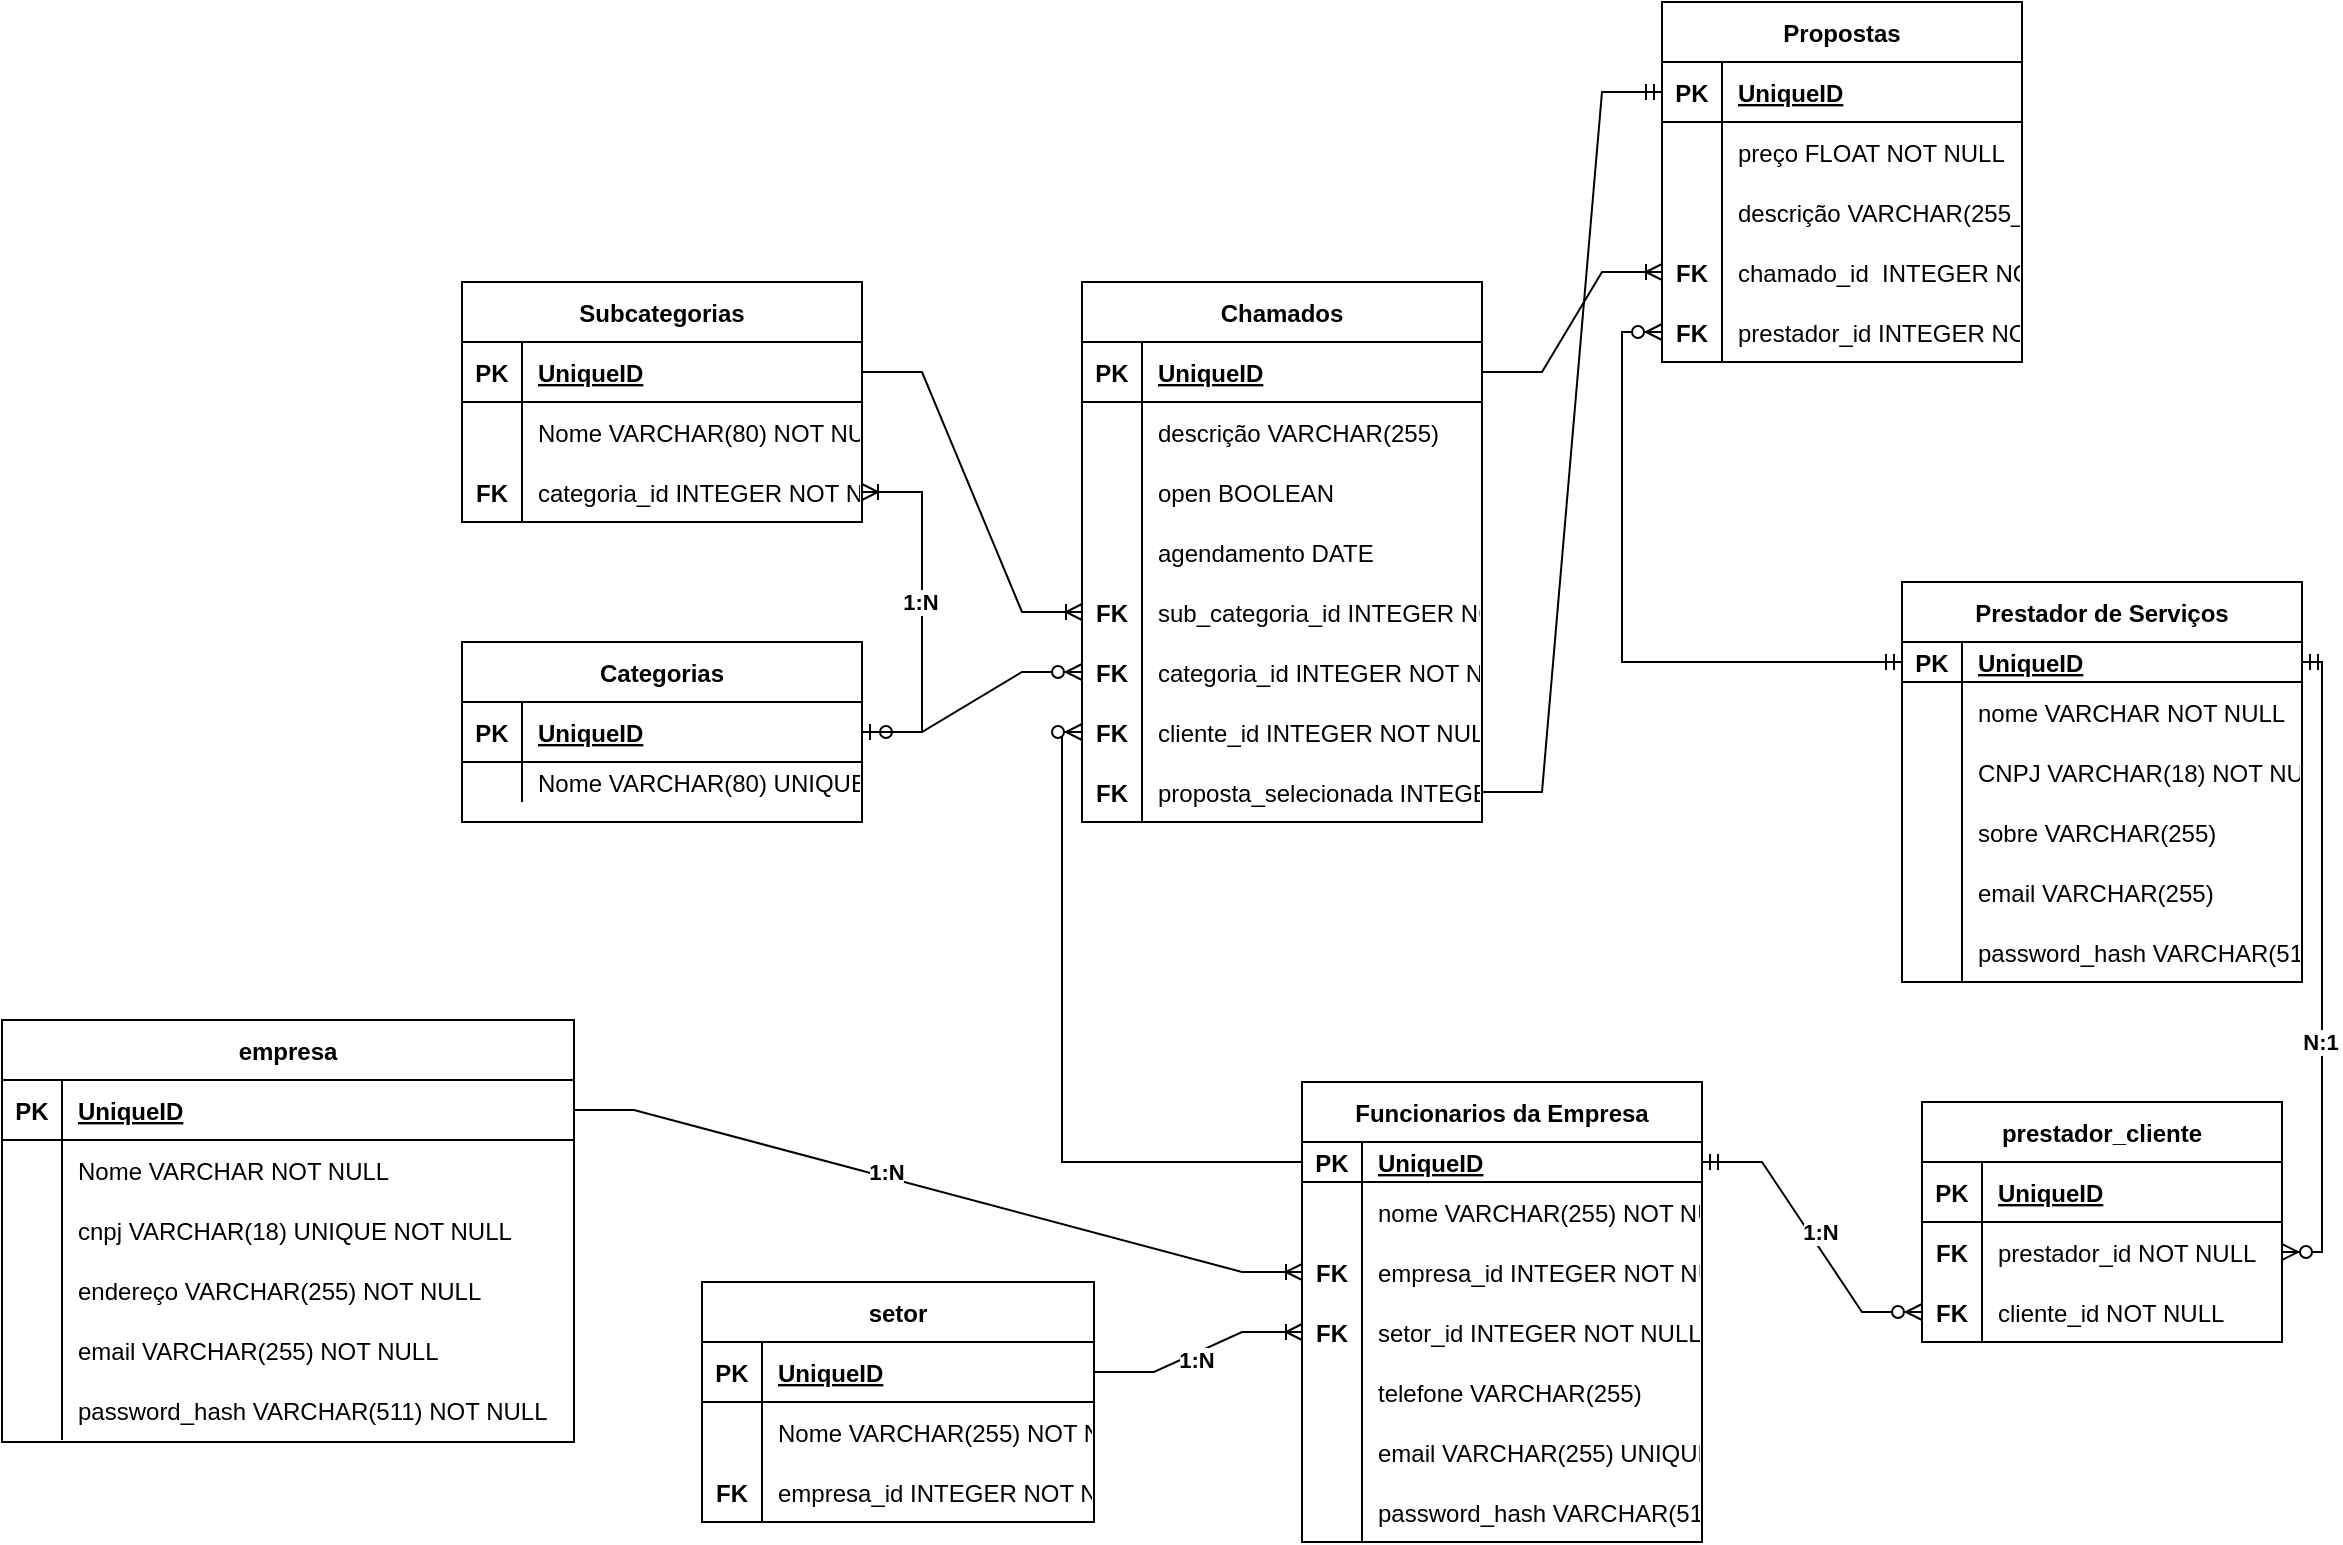 <mxfile version="16.6.5" type="github">
  <diagram id="zNsBITmMBMSeONoxPtWH" name="Page-1">
    <mxGraphModel dx="1360" dy="802" grid="1" gridSize="10" guides="1" tooltips="1" connect="1" arrows="1" fold="1" page="1" pageScale="1" pageWidth="827" pageHeight="1169" math="0" shadow="0">
      <root>
        <mxCell id="0" />
        <mxCell id="1" parent="0" />
        <mxCell id="BwiLwJTtdlaMemONyXVu-1" value="Chamados" style="shape=table;startSize=30;container=1;collapsible=1;childLayout=tableLayout;fixedRows=1;rowLines=0;fontStyle=1;align=center;resizeLast=1;" parent="1" vertex="1">
          <mxGeometry x="670" y="240" width="200" height="270" as="geometry" />
        </mxCell>
        <mxCell id="BwiLwJTtdlaMemONyXVu-2" value="" style="shape=tableRow;horizontal=0;startSize=0;swimlaneHead=0;swimlaneBody=0;fillColor=none;collapsible=0;dropTarget=0;points=[[0,0.5],[1,0.5]];portConstraint=eastwest;top=0;left=0;right=0;bottom=1;" parent="BwiLwJTtdlaMemONyXVu-1" vertex="1">
          <mxGeometry y="30" width="200" height="30" as="geometry" />
        </mxCell>
        <mxCell id="BwiLwJTtdlaMemONyXVu-3" value="PK" style="shape=partialRectangle;connectable=0;fillColor=none;top=0;left=0;bottom=0;right=0;fontStyle=1;overflow=hidden;" parent="BwiLwJTtdlaMemONyXVu-2" vertex="1">
          <mxGeometry width="30" height="30" as="geometry">
            <mxRectangle width="30" height="30" as="alternateBounds" />
          </mxGeometry>
        </mxCell>
        <mxCell id="BwiLwJTtdlaMemONyXVu-4" value="UniqueID" style="shape=partialRectangle;connectable=0;fillColor=none;top=0;left=0;bottom=0;right=0;align=left;spacingLeft=6;fontStyle=5;overflow=hidden;" parent="BwiLwJTtdlaMemONyXVu-2" vertex="1">
          <mxGeometry x="30" width="170" height="30" as="geometry">
            <mxRectangle width="170" height="30" as="alternateBounds" />
          </mxGeometry>
        </mxCell>
        <mxCell id="BwiLwJTtdlaMemONyXVu-5" value="" style="shape=tableRow;horizontal=0;startSize=0;swimlaneHead=0;swimlaneBody=0;fillColor=none;collapsible=0;dropTarget=0;points=[[0,0.5],[1,0.5]];portConstraint=eastwest;top=0;left=0;right=0;bottom=0;" parent="BwiLwJTtdlaMemONyXVu-1" vertex="1">
          <mxGeometry y="60" width="200" height="30" as="geometry" />
        </mxCell>
        <mxCell id="BwiLwJTtdlaMemONyXVu-6" value="" style="shape=partialRectangle;connectable=0;fillColor=none;top=0;left=0;bottom=0;right=0;editable=1;overflow=hidden;" parent="BwiLwJTtdlaMemONyXVu-5" vertex="1">
          <mxGeometry width="30" height="30" as="geometry">
            <mxRectangle width="30" height="30" as="alternateBounds" />
          </mxGeometry>
        </mxCell>
        <mxCell id="BwiLwJTtdlaMemONyXVu-7" value="descrição VARCHAR(255)" style="shape=partialRectangle;connectable=0;fillColor=none;top=0;left=0;bottom=0;right=0;align=left;spacingLeft=6;overflow=hidden;" parent="BwiLwJTtdlaMemONyXVu-5" vertex="1">
          <mxGeometry x="30" width="170" height="30" as="geometry">
            <mxRectangle width="170" height="30" as="alternateBounds" />
          </mxGeometry>
        </mxCell>
        <mxCell id="BwiLwJTtdlaMemONyXVu-8" value="" style="shape=tableRow;horizontal=0;startSize=0;swimlaneHead=0;swimlaneBody=0;fillColor=none;collapsible=0;dropTarget=0;points=[[0,0.5],[1,0.5]];portConstraint=eastwest;top=0;left=0;right=0;bottom=0;" parent="BwiLwJTtdlaMemONyXVu-1" vertex="1">
          <mxGeometry y="90" width="200" height="30" as="geometry" />
        </mxCell>
        <mxCell id="BwiLwJTtdlaMemONyXVu-9" value="" style="shape=partialRectangle;connectable=0;fillColor=none;top=0;left=0;bottom=0;right=0;editable=1;overflow=hidden;" parent="BwiLwJTtdlaMemONyXVu-8" vertex="1">
          <mxGeometry width="30" height="30" as="geometry">
            <mxRectangle width="30" height="30" as="alternateBounds" />
          </mxGeometry>
        </mxCell>
        <mxCell id="BwiLwJTtdlaMemONyXVu-10" value="open BOOLEAN" style="shape=partialRectangle;connectable=0;fillColor=none;top=0;left=0;bottom=0;right=0;align=left;spacingLeft=6;overflow=hidden;" parent="BwiLwJTtdlaMemONyXVu-8" vertex="1">
          <mxGeometry x="30" width="170" height="30" as="geometry">
            <mxRectangle width="170" height="30" as="alternateBounds" />
          </mxGeometry>
        </mxCell>
        <mxCell id="19YWfqXzNZrkdfN5Nm6b-57" value="" style="shape=tableRow;horizontal=0;startSize=0;swimlaneHead=0;swimlaneBody=0;fillColor=none;collapsible=0;dropTarget=0;points=[[0,0.5],[1,0.5]];portConstraint=eastwest;top=0;left=0;right=0;bottom=0;" parent="BwiLwJTtdlaMemONyXVu-1" vertex="1">
          <mxGeometry y="120" width="200" height="30" as="geometry" />
        </mxCell>
        <mxCell id="19YWfqXzNZrkdfN5Nm6b-58" value="" style="shape=partialRectangle;connectable=0;fillColor=none;top=0;left=0;bottom=0;right=0;editable=1;overflow=hidden;" parent="19YWfqXzNZrkdfN5Nm6b-57" vertex="1">
          <mxGeometry width="30" height="30" as="geometry">
            <mxRectangle width="30" height="30" as="alternateBounds" />
          </mxGeometry>
        </mxCell>
        <mxCell id="19YWfqXzNZrkdfN5Nm6b-59" value="agendamento DATE" style="shape=partialRectangle;connectable=0;fillColor=none;top=0;left=0;bottom=0;right=0;align=left;spacingLeft=6;overflow=hidden;" parent="19YWfqXzNZrkdfN5Nm6b-57" vertex="1">
          <mxGeometry x="30" width="170" height="30" as="geometry">
            <mxRectangle width="170" height="30" as="alternateBounds" />
          </mxGeometry>
        </mxCell>
        <mxCell id="19YWfqXzNZrkdfN5Nm6b-5" value="" style="shape=tableRow;horizontal=0;startSize=0;swimlaneHead=0;swimlaneBody=0;fillColor=none;collapsible=0;dropTarget=0;points=[[0,0.5],[1,0.5]];portConstraint=eastwest;top=0;left=0;right=0;bottom=0;" parent="BwiLwJTtdlaMemONyXVu-1" vertex="1">
          <mxGeometry y="150" width="200" height="30" as="geometry" />
        </mxCell>
        <mxCell id="19YWfqXzNZrkdfN5Nm6b-6" value="FK" style="shape=partialRectangle;connectable=0;fillColor=none;top=0;left=0;bottom=0;right=0;editable=1;overflow=hidden;fontStyle=1" parent="19YWfqXzNZrkdfN5Nm6b-5" vertex="1">
          <mxGeometry width="30" height="30" as="geometry">
            <mxRectangle width="30" height="30" as="alternateBounds" />
          </mxGeometry>
        </mxCell>
        <mxCell id="19YWfqXzNZrkdfN5Nm6b-7" value="sub_categoria_id INTEGER NOT NULL" style="shape=partialRectangle;connectable=0;fillColor=none;top=0;left=0;bottom=0;right=0;align=left;spacingLeft=6;overflow=hidden;" parent="19YWfqXzNZrkdfN5Nm6b-5" vertex="1">
          <mxGeometry x="30" width="170" height="30" as="geometry">
            <mxRectangle width="170" height="30" as="alternateBounds" />
          </mxGeometry>
        </mxCell>
        <mxCell id="6PibULIUZILR9eJhh2p1-62" value="" style="shape=tableRow;horizontal=0;startSize=0;swimlaneHead=0;swimlaneBody=0;fillColor=none;collapsible=0;dropTarget=0;points=[[0,0.5],[1,0.5]];portConstraint=eastwest;top=0;left=0;right=0;bottom=0;" parent="BwiLwJTtdlaMemONyXVu-1" vertex="1">
          <mxGeometry y="180" width="200" height="30" as="geometry" />
        </mxCell>
        <mxCell id="6PibULIUZILR9eJhh2p1-63" value="FK" style="shape=partialRectangle;connectable=0;fillColor=none;top=0;left=0;bottom=0;right=0;editable=1;overflow=hidden;fontStyle=1" parent="6PibULIUZILR9eJhh2p1-62" vertex="1">
          <mxGeometry width="30" height="30" as="geometry">
            <mxRectangle width="30" height="30" as="alternateBounds" />
          </mxGeometry>
        </mxCell>
        <mxCell id="6PibULIUZILR9eJhh2p1-64" value="categoria_id INTEGER NOT NULL" style="shape=partialRectangle;connectable=0;fillColor=none;top=0;left=0;bottom=0;right=0;align=left;spacingLeft=6;overflow=hidden;" parent="6PibULIUZILR9eJhh2p1-62" vertex="1">
          <mxGeometry x="30" width="170" height="30" as="geometry">
            <mxRectangle width="170" height="30" as="alternateBounds" />
          </mxGeometry>
        </mxCell>
        <mxCell id="BwiLwJTtdlaMemONyXVu-11" value="" style="shape=tableRow;horizontal=0;startSize=0;swimlaneHead=0;swimlaneBody=0;fillColor=none;collapsible=0;dropTarget=0;points=[[0,0.5],[1,0.5]];portConstraint=eastwest;top=0;left=0;right=0;bottom=0;" parent="BwiLwJTtdlaMemONyXVu-1" vertex="1">
          <mxGeometry y="210" width="200" height="30" as="geometry" />
        </mxCell>
        <mxCell id="BwiLwJTtdlaMemONyXVu-12" value="FK" style="shape=partialRectangle;connectable=0;fillColor=none;top=0;left=0;bottom=0;right=0;editable=1;overflow=hidden;fontStyle=1" parent="BwiLwJTtdlaMemONyXVu-11" vertex="1">
          <mxGeometry width="30" height="30" as="geometry">
            <mxRectangle width="30" height="30" as="alternateBounds" />
          </mxGeometry>
        </mxCell>
        <mxCell id="BwiLwJTtdlaMemONyXVu-13" value="cliente_id INTEGER NOT NULL" style="shape=partialRectangle;connectable=0;fillColor=none;top=0;left=0;bottom=0;right=0;align=left;spacingLeft=6;overflow=hidden;" parent="BwiLwJTtdlaMemONyXVu-11" vertex="1">
          <mxGeometry x="30" width="170" height="30" as="geometry">
            <mxRectangle width="170" height="30" as="alternateBounds" />
          </mxGeometry>
        </mxCell>
        <mxCell id="6PibULIUZILR9eJhh2p1-90" value="" style="shape=tableRow;horizontal=0;startSize=0;swimlaneHead=0;swimlaneBody=0;fillColor=none;collapsible=0;dropTarget=0;points=[[0,0.5],[1,0.5]];portConstraint=eastwest;top=0;left=0;right=0;bottom=0;" parent="BwiLwJTtdlaMemONyXVu-1" vertex="1">
          <mxGeometry y="240" width="200" height="30" as="geometry" />
        </mxCell>
        <mxCell id="6PibULIUZILR9eJhh2p1-91" value="FK" style="shape=partialRectangle;connectable=0;fillColor=none;top=0;left=0;bottom=0;right=0;editable=1;overflow=hidden;fontStyle=1" parent="6PibULIUZILR9eJhh2p1-90" vertex="1">
          <mxGeometry width="30" height="30" as="geometry">
            <mxRectangle width="30" height="30" as="alternateBounds" />
          </mxGeometry>
        </mxCell>
        <mxCell id="6PibULIUZILR9eJhh2p1-92" value="proposta_selecionada INTEGER" style="shape=partialRectangle;connectable=0;fillColor=none;top=0;left=0;bottom=0;right=0;align=left;spacingLeft=6;overflow=hidden;" parent="6PibULIUZILR9eJhh2p1-90" vertex="1">
          <mxGeometry x="30" width="170" height="30" as="geometry">
            <mxRectangle width="170" height="30" as="alternateBounds" />
          </mxGeometry>
        </mxCell>
        <mxCell id="BwiLwJTtdlaMemONyXVu-14" value="Funcionarios da Empresa" style="shape=table;startSize=30;container=1;collapsible=1;childLayout=tableLayout;fixedRows=1;rowLines=0;fontStyle=1;align=center;resizeLast=1;" parent="1" vertex="1">
          <mxGeometry x="780" y="640" width="200" height="230" as="geometry" />
        </mxCell>
        <mxCell id="BwiLwJTtdlaMemONyXVu-15" value="" style="shape=tableRow;horizontal=0;startSize=0;swimlaneHead=0;swimlaneBody=0;fillColor=none;collapsible=0;dropTarget=0;points=[[0,0.5],[1,0.5]];portConstraint=eastwest;top=0;left=0;right=0;bottom=1;" parent="BwiLwJTtdlaMemONyXVu-14" vertex="1">
          <mxGeometry y="30" width="200" height="20" as="geometry" />
        </mxCell>
        <mxCell id="BwiLwJTtdlaMemONyXVu-16" value="PK" style="shape=partialRectangle;connectable=0;fillColor=none;top=0;left=0;bottom=0;right=0;fontStyle=1;overflow=hidden;" parent="BwiLwJTtdlaMemONyXVu-15" vertex="1">
          <mxGeometry width="30" height="20" as="geometry">
            <mxRectangle width="30" height="20" as="alternateBounds" />
          </mxGeometry>
        </mxCell>
        <mxCell id="BwiLwJTtdlaMemONyXVu-17" value="UniqueID" style="shape=partialRectangle;connectable=0;fillColor=none;top=0;left=0;bottom=0;right=0;align=left;spacingLeft=6;fontStyle=5;overflow=hidden;" parent="BwiLwJTtdlaMemONyXVu-15" vertex="1">
          <mxGeometry x="30" width="170" height="20" as="geometry">
            <mxRectangle width="170" height="20" as="alternateBounds" />
          </mxGeometry>
        </mxCell>
        <mxCell id="BwiLwJTtdlaMemONyXVu-18" value="" style="shape=tableRow;horizontal=0;startSize=0;swimlaneHead=0;swimlaneBody=0;fillColor=none;collapsible=0;dropTarget=0;points=[[0,0.5],[1,0.5]];portConstraint=eastwest;top=0;left=0;right=0;bottom=0;" parent="BwiLwJTtdlaMemONyXVu-14" vertex="1">
          <mxGeometry y="50" width="200" height="30" as="geometry" />
        </mxCell>
        <mxCell id="BwiLwJTtdlaMemONyXVu-19" value="" style="shape=partialRectangle;connectable=0;fillColor=none;top=0;left=0;bottom=0;right=0;editable=1;overflow=hidden;" parent="BwiLwJTtdlaMemONyXVu-18" vertex="1">
          <mxGeometry width="30" height="30" as="geometry">
            <mxRectangle width="30" height="30" as="alternateBounds" />
          </mxGeometry>
        </mxCell>
        <mxCell id="BwiLwJTtdlaMemONyXVu-20" value="nome VARCHAR(255) NOT NULL" style="shape=partialRectangle;connectable=0;fillColor=none;top=0;left=0;bottom=0;right=0;align=left;spacingLeft=6;overflow=hidden;" parent="BwiLwJTtdlaMemONyXVu-18" vertex="1">
          <mxGeometry x="30" width="170" height="30" as="geometry">
            <mxRectangle width="170" height="30" as="alternateBounds" />
          </mxGeometry>
        </mxCell>
        <mxCell id="BwiLwJTtdlaMemONyXVu-24" value="" style="shape=tableRow;horizontal=0;startSize=0;swimlaneHead=0;swimlaneBody=0;fillColor=none;collapsible=0;dropTarget=0;points=[[0,0.5],[1,0.5]];portConstraint=eastwest;top=0;left=0;right=0;bottom=0;" parent="BwiLwJTtdlaMemONyXVu-14" vertex="1">
          <mxGeometry y="80" width="200" height="30" as="geometry" />
        </mxCell>
        <mxCell id="BwiLwJTtdlaMemONyXVu-25" value="FK" style="shape=partialRectangle;connectable=0;fillColor=none;top=0;left=0;bottom=0;right=0;editable=1;overflow=hidden;fontStyle=1" parent="BwiLwJTtdlaMemONyXVu-24" vertex="1">
          <mxGeometry width="30" height="30" as="geometry">
            <mxRectangle width="30" height="30" as="alternateBounds" />
          </mxGeometry>
        </mxCell>
        <mxCell id="BwiLwJTtdlaMemONyXVu-26" value="empresa_id INTEGER NOT NULL" style="shape=partialRectangle;connectable=0;fillColor=none;top=0;left=0;bottom=0;right=0;align=left;spacingLeft=6;overflow=hidden;" parent="BwiLwJTtdlaMemONyXVu-24" vertex="1">
          <mxGeometry x="30" width="170" height="30" as="geometry">
            <mxRectangle width="170" height="30" as="alternateBounds" />
          </mxGeometry>
        </mxCell>
        <mxCell id="19YWfqXzNZrkdfN5Nm6b-63" value="" style="shape=tableRow;horizontal=0;startSize=0;swimlaneHead=0;swimlaneBody=0;fillColor=none;collapsible=0;dropTarget=0;points=[[0,0.5],[1,0.5]];portConstraint=eastwest;top=0;left=0;right=0;bottom=0;" parent="BwiLwJTtdlaMemONyXVu-14" vertex="1">
          <mxGeometry y="110" width="200" height="30" as="geometry" />
        </mxCell>
        <mxCell id="19YWfqXzNZrkdfN5Nm6b-64" value="FK" style="shape=partialRectangle;connectable=0;fillColor=none;top=0;left=0;bottom=0;right=0;editable=1;overflow=hidden;fontStyle=1" parent="19YWfqXzNZrkdfN5Nm6b-63" vertex="1">
          <mxGeometry width="30" height="30" as="geometry">
            <mxRectangle width="30" height="30" as="alternateBounds" />
          </mxGeometry>
        </mxCell>
        <mxCell id="19YWfqXzNZrkdfN5Nm6b-65" value="setor_id INTEGER NOT NULL" style="shape=partialRectangle;connectable=0;fillColor=none;top=0;left=0;bottom=0;right=0;align=left;spacingLeft=6;overflow=hidden;" parent="19YWfqXzNZrkdfN5Nm6b-63" vertex="1">
          <mxGeometry x="30" width="170" height="30" as="geometry">
            <mxRectangle width="170" height="30" as="alternateBounds" />
          </mxGeometry>
        </mxCell>
        <mxCell id="19YWfqXzNZrkdfN5Nm6b-66" value="" style="shape=tableRow;horizontal=0;startSize=0;swimlaneHead=0;swimlaneBody=0;fillColor=none;collapsible=0;dropTarget=0;points=[[0,0.5],[1,0.5]];portConstraint=eastwest;top=0;left=0;right=0;bottom=0;" parent="BwiLwJTtdlaMemONyXVu-14" vertex="1">
          <mxGeometry y="140" width="200" height="30" as="geometry" />
        </mxCell>
        <mxCell id="19YWfqXzNZrkdfN5Nm6b-67" value="" style="shape=partialRectangle;connectable=0;fillColor=none;top=0;left=0;bottom=0;right=0;editable=1;overflow=hidden;" parent="19YWfqXzNZrkdfN5Nm6b-66" vertex="1">
          <mxGeometry width="30" height="30" as="geometry">
            <mxRectangle width="30" height="30" as="alternateBounds" />
          </mxGeometry>
        </mxCell>
        <mxCell id="19YWfqXzNZrkdfN5Nm6b-68" value="telefone VARCHAR(255)" style="shape=partialRectangle;connectable=0;fillColor=none;top=0;left=0;bottom=0;right=0;align=left;spacingLeft=6;overflow=hidden;" parent="19YWfqXzNZrkdfN5Nm6b-66" vertex="1">
          <mxGeometry x="30" width="170" height="30" as="geometry">
            <mxRectangle width="170" height="30" as="alternateBounds" />
          </mxGeometry>
        </mxCell>
        <mxCell id="6PibULIUZILR9eJhh2p1-142" value="" style="shape=tableRow;horizontal=0;startSize=0;swimlaneHead=0;swimlaneBody=0;fillColor=none;collapsible=0;dropTarget=0;points=[[0,0.5],[1,0.5]];portConstraint=eastwest;top=0;left=0;right=0;bottom=0;" parent="BwiLwJTtdlaMemONyXVu-14" vertex="1">
          <mxGeometry y="170" width="200" height="30" as="geometry" />
        </mxCell>
        <mxCell id="6PibULIUZILR9eJhh2p1-143" value="" style="shape=partialRectangle;connectable=0;fillColor=none;top=0;left=0;bottom=0;right=0;editable=1;overflow=hidden;" parent="6PibULIUZILR9eJhh2p1-142" vertex="1">
          <mxGeometry width="30" height="30" as="geometry">
            <mxRectangle width="30" height="30" as="alternateBounds" />
          </mxGeometry>
        </mxCell>
        <mxCell id="6PibULIUZILR9eJhh2p1-144" value="email VARCHAR(255) UNIQUE NOT NULL" style="shape=partialRectangle;connectable=0;fillColor=none;top=0;left=0;bottom=0;right=0;align=left;spacingLeft=6;overflow=hidden;" parent="6PibULIUZILR9eJhh2p1-142" vertex="1">
          <mxGeometry x="30" width="170" height="30" as="geometry">
            <mxRectangle width="170" height="30" as="alternateBounds" />
          </mxGeometry>
        </mxCell>
        <mxCell id="6PibULIUZILR9eJhh2p1-166" value="" style="shape=tableRow;horizontal=0;startSize=0;swimlaneHead=0;swimlaneBody=0;fillColor=none;collapsible=0;dropTarget=0;points=[[0,0.5],[1,0.5]];portConstraint=eastwest;top=0;left=0;right=0;bottom=0;" parent="BwiLwJTtdlaMemONyXVu-14" vertex="1">
          <mxGeometry y="200" width="200" height="30" as="geometry" />
        </mxCell>
        <mxCell id="6PibULIUZILR9eJhh2p1-167" value="" style="shape=partialRectangle;connectable=0;fillColor=none;top=0;left=0;bottom=0;right=0;editable=1;overflow=hidden;" parent="6PibULIUZILR9eJhh2p1-166" vertex="1">
          <mxGeometry width="30" height="30" as="geometry">
            <mxRectangle width="30" height="30" as="alternateBounds" />
          </mxGeometry>
        </mxCell>
        <mxCell id="6PibULIUZILR9eJhh2p1-168" value="password_hash VARCHAR(511) NOT NULL" style="shape=partialRectangle;connectable=0;fillColor=none;top=0;left=0;bottom=0;right=0;align=left;spacingLeft=6;overflow=hidden;" parent="6PibULIUZILR9eJhh2p1-166" vertex="1">
          <mxGeometry x="30" width="170" height="30" as="geometry">
            <mxRectangle width="170" height="30" as="alternateBounds" />
          </mxGeometry>
        </mxCell>
        <mxCell id="BwiLwJTtdlaMemONyXVu-54" value="Categorias" style="shape=table;startSize=30;container=1;collapsible=1;childLayout=tableLayout;fixedRows=1;rowLines=0;fontStyle=1;align=center;resizeLast=1;" parent="1" vertex="1">
          <mxGeometry x="360" y="420" width="200" height="90" as="geometry" />
        </mxCell>
        <mxCell id="BwiLwJTtdlaMemONyXVu-55" value="" style="shape=tableRow;horizontal=0;startSize=0;swimlaneHead=0;swimlaneBody=0;fillColor=none;collapsible=0;dropTarget=0;points=[[0,0.5],[1,0.5]];portConstraint=eastwest;top=0;left=0;right=0;bottom=1;" parent="BwiLwJTtdlaMemONyXVu-54" vertex="1">
          <mxGeometry y="30" width="200" height="30" as="geometry" />
        </mxCell>
        <mxCell id="BwiLwJTtdlaMemONyXVu-56" value="PK" style="shape=partialRectangle;connectable=0;fillColor=none;top=0;left=0;bottom=0;right=0;fontStyle=1;overflow=hidden;" parent="BwiLwJTtdlaMemONyXVu-55" vertex="1">
          <mxGeometry width="30" height="30" as="geometry">
            <mxRectangle width="30" height="30" as="alternateBounds" />
          </mxGeometry>
        </mxCell>
        <mxCell id="BwiLwJTtdlaMemONyXVu-57" value="UniqueID" style="shape=partialRectangle;connectable=0;fillColor=none;top=0;left=0;bottom=0;right=0;align=left;spacingLeft=6;fontStyle=5;overflow=hidden;" parent="BwiLwJTtdlaMemONyXVu-55" vertex="1">
          <mxGeometry x="30" width="170" height="30" as="geometry">
            <mxRectangle width="170" height="30" as="alternateBounds" />
          </mxGeometry>
        </mxCell>
        <mxCell id="BwiLwJTtdlaMemONyXVu-58" value="" style="shape=tableRow;horizontal=0;startSize=0;swimlaneHead=0;swimlaneBody=0;fillColor=none;collapsible=0;dropTarget=0;points=[[0,0.5],[1,0.5]];portConstraint=eastwest;top=0;left=0;right=0;bottom=0;" parent="BwiLwJTtdlaMemONyXVu-54" vertex="1">
          <mxGeometry y="60" width="200" height="20" as="geometry" />
        </mxCell>
        <mxCell id="BwiLwJTtdlaMemONyXVu-59" value="" style="shape=partialRectangle;connectable=0;fillColor=none;top=0;left=0;bottom=0;right=0;editable=1;overflow=hidden;" parent="BwiLwJTtdlaMemONyXVu-58" vertex="1">
          <mxGeometry width="30" height="20" as="geometry">
            <mxRectangle width="30" height="20" as="alternateBounds" />
          </mxGeometry>
        </mxCell>
        <mxCell id="BwiLwJTtdlaMemONyXVu-60" value="Nome VARCHAR(80) UNIQUE NOT NULL" style="shape=partialRectangle;connectable=0;fillColor=none;top=0;left=0;bottom=0;right=0;align=left;spacingLeft=6;overflow=hidden;" parent="BwiLwJTtdlaMemONyXVu-58" vertex="1">
          <mxGeometry x="30" width="170" height="20" as="geometry">
            <mxRectangle width="170" height="20" as="alternateBounds" />
          </mxGeometry>
        </mxCell>
        <mxCell id="BwiLwJTtdlaMemONyXVu-67" value="Prestador de Serviços" style="shape=table;startSize=30;container=1;collapsible=1;childLayout=tableLayout;fixedRows=1;rowLines=0;fontStyle=1;align=center;resizeLast=1;" parent="1" vertex="1">
          <mxGeometry x="1080" y="390" width="200" height="200" as="geometry" />
        </mxCell>
        <mxCell id="BwiLwJTtdlaMemONyXVu-68" value="" style="shape=tableRow;horizontal=0;startSize=0;swimlaneHead=0;swimlaneBody=0;fillColor=none;collapsible=0;dropTarget=0;points=[[0,0.5],[1,0.5]];portConstraint=eastwest;top=0;left=0;right=0;bottom=1;" parent="BwiLwJTtdlaMemONyXVu-67" vertex="1">
          <mxGeometry y="30" width="200" height="20" as="geometry" />
        </mxCell>
        <mxCell id="BwiLwJTtdlaMemONyXVu-69" value="PK" style="shape=partialRectangle;connectable=0;fillColor=none;top=0;left=0;bottom=0;right=0;fontStyle=1;overflow=hidden;" parent="BwiLwJTtdlaMemONyXVu-68" vertex="1">
          <mxGeometry width="30" height="20" as="geometry">
            <mxRectangle width="30" height="20" as="alternateBounds" />
          </mxGeometry>
        </mxCell>
        <mxCell id="BwiLwJTtdlaMemONyXVu-70" value="UniqueID" style="shape=partialRectangle;connectable=0;fillColor=none;top=0;left=0;bottom=0;right=0;align=left;spacingLeft=6;fontStyle=5;overflow=hidden;" parent="BwiLwJTtdlaMemONyXVu-68" vertex="1">
          <mxGeometry x="30" width="170" height="20" as="geometry">
            <mxRectangle width="170" height="20" as="alternateBounds" />
          </mxGeometry>
        </mxCell>
        <mxCell id="BwiLwJTtdlaMemONyXVu-71" value="" style="shape=tableRow;horizontal=0;startSize=0;swimlaneHead=0;swimlaneBody=0;fillColor=none;collapsible=0;dropTarget=0;points=[[0,0.5],[1,0.5]];portConstraint=eastwest;top=0;left=0;right=0;bottom=0;" parent="BwiLwJTtdlaMemONyXVu-67" vertex="1">
          <mxGeometry y="50" width="200" height="30" as="geometry" />
        </mxCell>
        <mxCell id="BwiLwJTtdlaMemONyXVu-72" value="" style="shape=partialRectangle;connectable=0;fillColor=none;top=0;left=0;bottom=0;right=0;editable=1;overflow=hidden;" parent="BwiLwJTtdlaMemONyXVu-71" vertex="1">
          <mxGeometry width="30" height="30" as="geometry">
            <mxRectangle width="30" height="30" as="alternateBounds" />
          </mxGeometry>
        </mxCell>
        <mxCell id="BwiLwJTtdlaMemONyXVu-73" value="nome VARCHAR NOT NULL" style="shape=partialRectangle;connectable=0;fillColor=none;top=0;left=0;bottom=0;right=0;align=left;spacingLeft=6;overflow=hidden;" parent="BwiLwJTtdlaMemONyXVu-71" vertex="1">
          <mxGeometry x="30" width="170" height="30" as="geometry">
            <mxRectangle width="170" height="30" as="alternateBounds" />
          </mxGeometry>
        </mxCell>
        <mxCell id="BwiLwJTtdlaMemONyXVu-74" value="" style="shape=tableRow;horizontal=0;startSize=0;swimlaneHead=0;swimlaneBody=0;fillColor=none;collapsible=0;dropTarget=0;points=[[0,0.5],[1,0.5]];portConstraint=eastwest;top=0;left=0;right=0;bottom=0;" parent="BwiLwJTtdlaMemONyXVu-67" vertex="1">
          <mxGeometry y="80" width="200" height="30" as="geometry" />
        </mxCell>
        <mxCell id="BwiLwJTtdlaMemONyXVu-75" value="" style="shape=partialRectangle;connectable=0;fillColor=none;top=0;left=0;bottom=0;right=0;editable=1;overflow=hidden;" parent="BwiLwJTtdlaMemONyXVu-74" vertex="1">
          <mxGeometry width="30" height="30" as="geometry">
            <mxRectangle width="30" height="30" as="alternateBounds" />
          </mxGeometry>
        </mxCell>
        <mxCell id="BwiLwJTtdlaMemONyXVu-76" value="CNPJ VARCHAR(18) NOT NULL UNIQUE" style="shape=partialRectangle;connectable=0;fillColor=none;top=0;left=0;bottom=0;right=0;align=left;spacingLeft=6;overflow=hidden;" parent="BwiLwJTtdlaMemONyXVu-74" vertex="1">
          <mxGeometry x="30" width="170" height="30" as="geometry">
            <mxRectangle width="170" height="30" as="alternateBounds" />
          </mxGeometry>
        </mxCell>
        <mxCell id="BwiLwJTtdlaMemONyXVu-77" value="" style="shape=tableRow;horizontal=0;startSize=0;swimlaneHead=0;swimlaneBody=0;fillColor=none;collapsible=0;dropTarget=0;points=[[0,0.5],[1,0.5]];portConstraint=eastwest;top=0;left=0;right=0;bottom=0;" parent="BwiLwJTtdlaMemONyXVu-67" vertex="1">
          <mxGeometry y="110" width="200" height="30" as="geometry" />
        </mxCell>
        <mxCell id="BwiLwJTtdlaMemONyXVu-78" value="" style="shape=partialRectangle;connectable=0;fillColor=none;top=0;left=0;bottom=0;right=0;editable=1;overflow=hidden;" parent="BwiLwJTtdlaMemONyXVu-77" vertex="1">
          <mxGeometry width="30" height="30" as="geometry">
            <mxRectangle width="30" height="30" as="alternateBounds" />
          </mxGeometry>
        </mxCell>
        <mxCell id="BwiLwJTtdlaMemONyXVu-79" value="sobre VARCHAR(255)" style="shape=partialRectangle;connectable=0;fillColor=none;top=0;left=0;bottom=0;right=0;align=left;spacingLeft=6;overflow=hidden;" parent="BwiLwJTtdlaMemONyXVu-77" vertex="1">
          <mxGeometry x="30" width="170" height="30" as="geometry">
            <mxRectangle width="170" height="30" as="alternateBounds" />
          </mxGeometry>
        </mxCell>
        <mxCell id="6PibULIUZILR9eJhh2p1-169" value="" style="shape=tableRow;horizontal=0;startSize=0;swimlaneHead=0;swimlaneBody=0;fillColor=none;collapsible=0;dropTarget=0;points=[[0,0.5],[1,0.5]];portConstraint=eastwest;top=0;left=0;right=0;bottom=0;" parent="BwiLwJTtdlaMemONyXVu-67" vertex="1">
          <mxGeometry y="140" width="200" height="30" as="geometry" />
        </mxCell>
        <mxCell id="6PibULIUZILR9eJhh2p1-170" value="" style="shape=partialRectangle;connectable=0;fillColor=none;top=0;left=0;bottom=0;right=0;editable=1;overflow=hidden;" parent="6PibULIUZILR9eJhh2p1-169" vertex="1">
          <mxGeometry width="30" height="30" as="geometry">
            <mxRectangle width="30" height="30" as="alternateBounds" />
          </mxGeometry>
        </mxCell>
        <mxCell id="6PibULIUZILR9eJhh2p1-171" value="email VARCHAR(255)" style="shape=partialRectangle;connectable=0;fillColor=none;top=0;left=0;bottom=0;right=0;align=left;spacingLeft=6;overflow=hidden;" parent="6PibULIUZILR9eJhh2p1-169" vertex="1">
          <mxGeometry x="30" width="170" height="30" as="geometry">
            <mxRectangle width="170" height="30" as="alternateBounds" />
          </mxGeometry>
        </mxCell>
        <mxCell id="6PibULIUZILR9eJhh2p1-172" value="" style="shape=tableRow;horizontal=0;startSize=0;swimlaneHead=0;swimlaneBody=0;fillColor=none;collapsible=0;dropTarget=0;points=[[0,0.5],[1,0.5]];portConstraint=eastwest;top=0;left=0;right=0;bottom=0;" parent="BwiLwJTtdlaMemONyXVu-67" vertex="1">
          <mxGeometry y="170" width="200" height="30" as="geometry" />
        </mxCell>
        <mxCell id="6PibULIUZILR9eJhh2p1-173" value="" style="shape=partialRectangle;connectable=0;fillColor=none;top=0;left=0;bottom=0;right=0;editable=1;overflow=hidden;" parent="6PibULIUZILR9eJhh2p1-172" vertex="1">
          <mxGeometry width="30" height="30" as="geometry">
            <mxRectangle width="30" height="30" as="alternateBounds" />
          </mxGeometry>
        </mxCell>
        <mxCell id="6PibULIUZILR9eJhh2p1-174" value="password_hash VARCHAR(511)" style="shape=partialRectangle;connectable=0;fillColor=none;top=0;left=0;bottom=0;right=0;align=left;spacingLeft=6;overflow=hidden;" parent="6PibULIUZILR9eJhh2p1-172" vertex="1">
          <mxGeometry x="30" width="170" height="30" as="geometry">
            <mxRectangle width="170" height="30" as="alternateBounds" />
          </mxGeometry>
        </mxCell>
        <mxCell id="BwiLwJTtdlaMemONyXVu-132" value="" style="edgeStyle=orthogonalEdgeStyle;fontSize=12;html=1;endArrow=ERzeroToMany;endFill=1;rounded=0;exitX=0;exitY=0.5;exitDx=0;exitDy=0;entryX=0;entryY=0.5;entryDx=0;entryDy=0;" parent="1" source="BwiLwJTtdlaMemONyXVu-15" target="BwiLwJTtdlaMemONyXVu-11" edge="1">
          <mxGeometry width="100" height="100" relative="1" as="geometry">
            <mxPoint x="620" y="430" as="sourcePoint" />
            <mxPoint x="680" y="520" as="targetPoint" />
          </mxGeometry>
        </mxCell>
        <mxCell id="19YWfqXzNZrkdfN5Nm6b-40" value="" style="edgeStyle=entityRelationEdgeStyle;fontSize=12;html=1;endArrow=ERzeroToMany;startArrow=ERzeroToOne;rounded=0;exitX=1;exitY=0.5;exitDx=0;exitDy=0;entryX=0;entryY=0.5;entryDx=0;entryDy=0;" parent="1" source="BwiLwJTtdlaMemONyXVu-55" target="6PibULIUZILR9eJhh2p1-62" edge="1">
          <mxGeometry width="100" height="100" relative="1" as="geometry">
            <mxPoint x="1100" y="430" as="sourcePoint" />
            <mxPoint x="970" y="440" as="targetPoint" />
          </mxGeometry>
        </mxCell>
        <mxCell id="19YWfqXzNZrkdfN5Nm6b-41" value="" style="edgeStyle=elbowEdgeStyle;fontSize=12;html=1;endArrow=ERzeroToMany;startArrow=ERmandOne;rounded=0;entryX=0;entryY=0.5;entryDx=0;entryDy=0;exitX=0;exitY=0.5;exitDx=0;exitDy=0;" parent="1" source="BwiLwJTtdlaMemONyXVu-68" target="6PibULIUZILR9eJhh2p1-37" edge="1">
          <mxGeometry width="100" height="100" relative="1" as="geometry">
            <mxPoint x="930" y="108" as="sourcePoint" />
            <mxPoint x="820" y="180" as="targetPoint" />
            <Array as="points">
              <mxPoint x="940" y="370" />
            </Array>
          </mxGeometry>
        </mxCell>
        <mxCell id="19YWfqXzNZrkdfN5Nm6b-42" value="prestador_cliente" style="shape=table;startSize=30;container=1;collapsible=1;childLayout=tableLayout;fixedRows=1;rowLines=0;fontStyle=1;align=center;resizeLast=1;" parent="1" vertex="1">
          <mxGeometry x="1090" y="650" width="180" height="120" as="geometry" />
        </mxCell>
        <mxCell id="19YWfqXzNZrkdfN5Nm6b-43" value="" style="shape=tableRow;horizontal=0;startSize=0;swimlaneHead=0;swimlaneBody=0;fillColor=none;collapsible=0;dropTarget=0;points=[[0,0.5],[1,0.5]];portConstraint=eastwest;top=0;left=0;right=0;bottom=1;" parent="19YWfqXzNZrkdfN5Nm6b-42" vertex="1">
          <mxGeometry y="30" width="180" height="30" as="geometry" />
        </mxCell>
        <mxCell id="19YWfqXzNZrkdfN5Nm6b-44" value="PK" style="shape=partialRectangle;connectable=0;fillColor=none;top=0;left=0;bottom=0;right=0;fontStyle=1;overflow=hidden;" parent="19YWfqXzNZrkdfN5Nm6b-43" vertex="1">
          <mxGeometry width="30" height="30" as="geometry">
            <mxRectangle width="30" height="30" as="alternateBounds" />
          </mxGeometry>
        </mxCell>
        <mxCell id="19YWfqXzNZrkdfN5Nm6b-45" value="UniqueID" style="shape=partialRectangle;connectable=0;fillColor=none;top=0;left=0;bottom=0;right=0;align=left;spacingLeft=6;fontStyle=5;overflow=hidden;" parent="19YWfqXzNZrkdfN5Nm6b-43" vertex="1">
          <mxGeometry x="30" width="150" height="30" as="geometry">
            <mxRectangle width="150" height="30" as="alternateBounds" />
          </mxGeometry>
        </mxCell>
        <mxCell id="19YWfqXzNZrkdfN5Nm6b-46" value="" style="shape=tableRow;horizontal=0;startSize=0;swimlaneHead=0;swimlaneBody=0;fillColor=none;collapsible=0;dropTarget=0;points=[[0,0.5],[1,0.5]];portConstraint=eastwest;top=0;left=0;right=0;bottom=0;" parent="19YWfqXzNZrkdfN5Nm6b-42" vertex="1">
          <mxGeometry y="60" width="180" height="30" as="geometry" />
        </mxCell>
        <mxCell id="19YWfqXzNZrkdfN5Nm6b-47" value="FK" style="shape=partialRectangle;connectable=0;fillColor=none;top=0;left=0;bottom=0;right=0;editable=1;overflow=hidden;fontStyle=1" parent="19YWfqXzNZrkdfN5Nm6b-46" vertex="1">
          <mxGeometry width="30" height="30" as="geometry">
            <mxRectangle width="30" height="30" as="alternateBounds" />
          </mxGeometry>
        </mxCell>
        <mxCell id="19YWfqXzNZrkdfN5Nm6b-48" value="prestador_id NOT NULL" style="shape=partialRectangle;connectable=0;fillColor=none;top=0;left=0;bottom=0;right=0;align=left;spacingLeft=6;overflow=hidden;" parent="19YWfqXzNZrkdfN5Nm6b-46" vertex="1">
          <mxGeometry x="30" width="150" height="30" as="geometry">
            <mxRectangle width="150" height="30" as="alternateBounds" />
          </mxGeometry>
        </mxCell>
        <mxCell id="19YWfqXzNZrkdfN5Nm6b-49" value="" style="shape=tableRow;horizontal=0;startSize=0;swimlaneHead=0;swimlaneBody=0;fillColor=none;collapsible=0;dropTarget=0;points=[[0,0.5],[1,0.5]];portConstraint=eastwest;top=0;left=0;right=0;bottom=0;" parent="19YWfqXzNZrkdfN5Nm6b-42" vertex="1">
          <mxGeometry y="90" width="180" height="30" as="geometry" />
        </mxCell>
        <mxCell id="19YWfqXzNZrkdfN5Nm6b-50" value="FK" style="shape=partialRectangle;connectable=0;fillColor=none;top=0;left=0;bottom=0;right=0;editable=1;overflow=hidden;fontStyle=1" parent="19YWfqXzNZrkdfN5Nm6b-49" vertex="1">
          <mxGeometry width="30" height="30" as="geometry">
            <mxRectangle width="30" height="30" as="alternateBounds" />
          </mxGeometry>
        </mxCell>
        <mxCell id="19YWfqXzNZrkdfN5Nm6b-51" value="cliente_id NOT NULL" style="shape=partialRectangle;connectable=0;fillColor=none;top=0;left=0;bottom=0;right=0;align=left;spacingLeft=6;overflow=hidden;" parent="19YWfqXzNZrkdfN5Nm6b-49" vertex="1">
          <mxGeometry x="30" width="150" height="30" as="geometry">
            <mxRectangle width="150" height="30" as="alternateBounds" />
          </mxGeometry>
        </mxCell>
        <mxCell id="19YWfqXzNZrkdfN5Nm6b-55" value="" style="edgeStyle=entityRelationEdgeStyle;fontSize=12;html=1;endArrow=ERzeroToMany;startArrow=ERmandOne;rounded=0;elbow=vertical;entryX=0;entryY=0.5;entryDx=0;entryDy=0;exitX=1;exitY=0.5;exitDx=0;exitDy=0;" parent="1" source="BwiLwJTtdlaMemONyXVu-15" target="19YWfqXzNZrkdfN5Nm6b-49" edge="1">
          <mxGeometry width="100" height="100" relative="1" as="geometry">
            <mxPoint x="614" y="740" as="sourcePoint" />
            <mxPoint x="714" y="640" as="targetPoint" />
          </mxGeometry>
        </mxCell>
        <mxCell id="ck6UQbr74vsdLFHz_cLW-7" value="1:N" style="edgeLabel;html=1;align=center;verticalAlign=middle;resizable=0;points=[];fontStyle=1" parent="19YWfqXzNZrkdfN5Nm6b-55" vertex="1" connectable="0">
          <mxGeometry x="-0.002" y="4" relative="1" as="geometry">
            <mxPoint as="offset" />
          </mxGeometry>
        </mxCell>
        <mxCell id="19YWfqXzNZrkdfN5Nm6b-56" value="" style="edgeStyle=orthogonalEdgeStyle;fontSize=12;html=1;endArrow=ERzeroToMany;startArrow=ERmandOne;rounded=0;elbow=vertical;exitX=1;exitY=0.5;exitDx=0;exitDy=0;entryX=1;entryY=0.5;entryDx=0;entryDy=0;" parent="1" source="BwiLwJTtdlaMemONyXVu-68" target="19YWfqXzNZrkdfN5Nm6b-46" edge="1">
          <mxGeometry width="100" height="100" relative="1" as="geometry">
            <mxPoint x="1270" y="310" as="sourcePoint" />
            <mxPoint x="1370" y="210" as="targetPoint" />
          </mxGeometry>
        </mxCell>
        <mxCell id="ck6UQbr74vsdLFHz_cLW-8" value="N:1" style="edgeLabel;html=1;align=center;verticalAlign=middle;resizable=0;points=[];fontStyle=1" parent="19YWfqXzNZrkdfN5Nm6b-56" vertex="1" connectable="0">
          <mxGeometry x="0.232" y="-1" relative="1" as="geometry">
            <mxPoint as="offset" />
          </mxGeometry>
        </mxCell>
        <mxCell id="6PibULIUZILR9eJhh2p1-1" value="empresa" style="shape=table;startSize=30;container=1;collapsible=1;childLayout=tableLayout;fixedRows=1;rowLines=0;fontStyle=1;align=center;resizeLast=1;" parent="1" vertex="1">
          <mxGeometry x="130" y="609" width="286" height="211" as="geometry" />
        </mxCell>
        <mxCell id="6PibULIUZILR9eJhh2p1-2" value="" style="shape=tableRow;horizontal=0;startSize=0;swimlaneHead=0;swimlaneBody=0;fillColor=none;collapsible=0;dropTarget=0;points=[[0,0.5],[1,0.5]];portConstraint=eastwest;top=0;left=0;right=0;bottom=1;" parent="6PibULIUZILR9eJhh2p1-1" vertex="1">
          <mxGeometry y="30" width="286" height="30" as="geometry" />
        </mxCell>
        <mxCell id="6PibULIUZILR9eJhh2p1-3" value="PK" style="shape=partialRectangle;connectable=0;fillColor=none;top=0;left=0;bottom=0;right=0;fontStyle=1;overflow=hidden;" parent="6PibULIUZILR9eJhh2p1-2" vertex="1">
          <mxGeometry width="30" height="30" as="geometry">
            <mxRectangle width="30" height="30" as="alternateBounds" />
          </mxGeometry>
        </mxCell>
        <mxCell id="6PibULIUZILR9eJhh2p1-4" value="UniqueID" style="shape=partialRectangle;connectable=0;fillColor=none;top=0;left=0;bottom=0;right=0;align=left;spacingLeft=6;fontStyle=5;overflow=hidden;" parent="6PibULIUZILR9eJhh2p1-2" vertex="1">
          <mxGeometry x="30" width="256" height="30" as="geometry">
            <mxRectangle width="256" height="30" as="alternateBounds" />
          </mxGeometry>
        </mxCell>
        <mxCell id="6PibULIUZILR9eJhh2p1-5" value="" style="shape=tableRow;horizontal=0;startSize=0;swimlaneHead=0;swimlaneBody=0;fillColor=none;collapsible=0;dropTarget=0;points=[[0,0.5],[1,0.5]];portConstraint=eastwest;top=0;left=0;right=0;bottom=0;" parent="6PibULIUZILR9eJhh2p1-1" vertex="1">
          <mxGeometry y="60" width="286" height="30" as="geometry" />
        </mxCell>
        <mxCell id="6PibULIUZILR9eJhh2p1-6" value="" style="shape=partialRectangle;connectable=0;fillColor=none;top=0;left=0;bottom=0;right=0;editable=1;overflow=hidden;" parent="6PibULIUZILR9eJhh2p1-5" vertex="1">
          <mxGeometry width="30" height="30" as="geometry">
            <mxRectangle width="30" height="30" as="alternateBounds" />
          </mxGeometry>
        </mxCell>
        <mxCell id="6PibULIUZILR9eJhh2p1-7" value="Nome VARCHAR NOT NULL" style="shape=partialRectangle;connectable=0;fillColor=none;top=0;left=0;bottom=0;right=0;align=left;spacingLeft=6;overflow=hidden;fontStyle=0" parent="6PibULIUZILR9eJhh2p1-5" vertex="1">
          <mxGeometry x="30" width="256" height="30" as="geometry">
            <mxRectangle width="256" height="30" as="alternateBounds" />
          </mxGeometry>
        </mxCell>
        <mxCell id="6PibULIUZILR9eJhh2p1-8" value="" style="shape=tableRow;horizontal=0;startSize=0;swimlaneHead=0;swimlaneBody=0;fillColor=none;collapsible=0;dropTarget=0;points=[[0,0.5],[1,0.5]];portConstraint=eastwest;top=0;left=0;right=0;bottom=0;" parent="6PibULIUZILR9eJhh2p1-1" vertex="1">
          <mxGeometry y="90" width="286" height="30" as="geometry" />
        </mxCell>
        <mxCell id="6PibULIUZILR9eJhh2p1-9" value="" style="shape=partialRectangle;connectable=0;fillColor=none;top=0;left=0;bottom=0;right=0;editable=1;overflow=hidden;" parent="6PibULIUZILR9eJhh2p1-8" vertex="1">
          <mxGeometry width="30" height="30" as="geometry">
            <mxRectangle width="30" height="30" as="alternateBounds" />
          </mxGeometry>
        </mxCell>
        <mxCell id="6PibULIUZILR9eJhh2p1-10" value="cnpj VARCHAR(18) UNIQUE NOT NULL" style="shape=partialRectangle;connectable=0;fillColor=none;top=0;left=0;bottom=0;right=0;align=left;spacingLeft=6;overflow=hidden;" parent="6PibULIUZILR9eJhh2p1-8" vertex="1">
          <mxGeometry x="30" width="256" height="30" as="geometry">
            <mxRectangle width="256" height="30" as="alternateBounds" />
          </mxGeometry>
        </mxCell>
        <mxCell id="6PibULIUZILR9eJhh2p1-11" value="" style="shape=tableRow;horizontal=0;startSize=0;swimlaneHead=0;swimlaneBody=0;fillColor=none;collapsible=0;dropTarget=0;points=[[0,0.5],[1,0.5]];portConstraint=eastwest;top=0;left=0;right=0;bottom=0;" parent="6PibULIUZILR9eJhh2p1-1" vertex="1">
          <mxGeometry y="120" width="286" height="30" as="geometry" />
        </mxCell>
        <mxCell id="6PibULIUZILR9eJhh2p1-12" value="" style="shape=partialRectangle;connectable=0;fillColor=none;top=0;left=0;bottom=0;right=0;editable=1;overflow=hidden;" parent="6PibULIUZILR9eJhh2p1-11" vertex="1">
          <mxGeometry width="30" height="30" as="geometry">
            <mxRectangle width="30" height="30" as="alternateBounds" />
          </mxGeometry>
        </mxCell>
        <mxCell id="6PibULIUZILR9eJhh2p1-13" value="endereço VARCHAR(255) NOT NULL" style="shape=partialRectangle;connectable=0;fillColor=none;top=0;left=0;bottom=0;right=0;align=left;spacingLeft=6;overflow=hidden;" parent="6PibULIUZILR9eJhh2p1-11" vertex="1">
          <mxGeometry x="30" width="256" height="30" as="geometry">
            <mxRectangle width="256" height="30" as="alternateBounds" />
          </mxGeometry>
        </mxCell>
        <mxCell id="6PibULIUZILR9eJhh2p1-98" value="" style="shape=tableRow;horizontal=0;startSize=0;swimlaneHead=0;swimlaneBody=0;fillColor=none;collapsible=0;dropTarget=0;points=[[0,0.5],[1,0.5]];portConstraint=eastwest;top=0;left=0;right=0;bottom=0;" parent="6PibULIUZILR9eJhh2p1-1" vertex="1">
          <mxGeometry y="150" width="286" height="30" as="geometry" />
        </mxCell>
        <mxCell id="6PibULIUZILR9eJhh2p1-99" value="" style="shape=partialRectangle;connectable=0;fillColor=none;top=0;left=0;bottom=0;right=0;editable=1;overflow=hidden;" parent="6PibULIUZILR9eJhh2p1-98" vertex="1">
          <mxGeometry width="30" height="30" as="geometry">
            <mxRectangle width="30" height="30" as="alternateBounds" />
          </mxGeometry>
        </mxCell>
        <mxCell id="6PibULIUZILR9eJhh2p1-100" value="email VARCHAR(255) NOT NULL" style="shape=partialRectangle;connectable=0;fillColor=none;top=0;left=0;bottom=0;right=0;align=left;spacingLeft=6;overflow=hidden;" parent="6PibULIUZILR9eJhh2p1-98" vertex="1">
          <mxGeometry x="30" width="256" height="30" as="geometry">
            <mxRectangle width="256" height="30" as="alternateBounds" />
          </mxGeometry>
        </mxCell>
        <mxCell id="6PibULIUZILR9eJhh2p1-139" value="" style="shape=tableRow;horizontal=0;startSize=0;swimlaneHead=0;swimlaneBody=0;fillColor=none;collapsible=0;dropTarget=0;points=[[0,0.5],[1,0.5]];portConstraint=eastwest;top=0;left=0;right=0;bottom=0;" parent="6PibULIUZILR9eJhh2p1-1" vertex="1">
          <mxGeometry y="180" width="286" height="30" as="geometry" />
        </mxCell>
        <mxCell id="6PibULIUZILR9eJhh2p1-140" value="" style="shape=partialRectangle;connectable=0;fillColor=none;top=0;left=0;bottom=0;right=0;editable=1;overflow=hidden;" parent="6PibULIUZILR9eJhh2p1-139" vertex="1">
          <mxGeometry width="30" height="30" as="geometry">
            <mxRectangle width="30" height="30" as="alternateBounds" />
          </mxGeometry>
        </mxCell>
        <mxCell id="6PibULIUZILR9eJhh2p1-141" value="password_hash VARCHAR(511) NOT NULL" style="shape=partialRectangle;connectable=0;fillColor=none;top=0;left=0;bottom=0;right=0;align=left;spacingLeft=6;overflow=hidden;" parent="6PibULIUZILR9eJhh2p1-139" vertex="1">
          <mxGeometry x="30" width="256" height="30" as="geometry">
            <mxRectangle width="256" height="30" as="alternateBounds" />
          </mxGeometry>
        </mxCell>
        <mxCell id="6PibULIUZILR9eJhh2p1-14" value="Subcategorias" style="shape=table;startSize=30;container=1;collapsible=1;childLayout=tableLayout;fixedRows=1;rowLines=0;fontStyle=1;align=center;resizeLast=1;" parent="1" vertex="1">
          <mxGeometry x="360" y="240" width="200" height="120" as="geometry" />
        </mxCell>
        <mxCell id="6PibULIUZILR9eJhh2p1-15" value="" style="shape=tableRow;horizontal=0;startSize=0;swimlaneHead=0;swimlaneBody=0;fillColor=none;collapsible=0;dropTarget=0;points=[[0,0.5],[1,0.5]];portConstraint=eastwest;top=0;left=0;right=0;bottom=1;" parent="6PibULIUZILR9eJhh2p1-14" vertex="1">
          <mxGeometry y="30" width="200" height="30" as="geometry" />
        </mxCell>
        <mxCell id="6PibULIUZILR9eJhh2p1-16" value="PK" style="shape=partialRectangle;connectable=0;fillColor=none;top=0;left=0;bottom=0;right=0;fontStyle=1;overflow=hidden;" parent="6PibULIUZILR9eJhh2p1-15" vertex="1">
          <mxGeometry width="30" height="30" as="geometry">
            <mxRectangle width="30" height="30" as="alternateBounds" />
          </mxGeometry>
        </mxCell>
        <mxCell id="6PibULIUZILR9eJhh2p1-17" value="UniqueID" style="shape=partialRectangle;connectable=0;fillColor=none;top=0;left=0;bottom=0;right=0;align=left;spacingLeft=6;fontStyle=5;overflow=hidden;" parent="6PibULIUZILR9eJhh2p1-15" vertex="1">
          <mxGeometry x="30" width="170" height="30" as="geometry">
            <mxRectangle width="170" height="30" as="alternateBounds" />
          </mxGeometry>
        </mxCell>
        <mxCell id="6PibULIUZILR9eJhh2p1-18" value="" style="shape=tableRow;horizontal=0;startSize=0;swimlaneHead=0;swimlaneBody=0;fillColor=none;collapsible=0;dropTarget=0;points=[[0,0.5],[1,0.5]];portConstraint=eastwest;top=0;left=0;right=0;bottom=0;" parent="6PibULIUZILR9eJhh2p1-14" vertex="1">
          <mxGeometry y="60" width="200" height="30" as="geometry" />
        </mxCell>
        <mxCell id="6PibULIUZILR9eJhh2p1-19" value="" style="shape=partialRectangle;connectable=0;fillColor=none;top=0;left=0;bottom=0;right=0;editable=1;overflow=hidden;" parent="6PibULIUZILR9eJhh2p1-18" vertex="1">
          <mxGeometry width="30" height="30" as="geometry">
            <mxRectangle width="30" height="30" as="alternateBounds" />
          </mxGeometry>
        </mxCell>
        <mxCell id="6PibULIUZILR9eJhh2p1-20" value="Nome VARCHAR(80) NOT NULL UNIQUE" style="shape=partialRectangle;connectable=0;fillColor=none;top=0;left=0;bottom=0;right=0;align=left;spacingLeft=6;overflow=hidden;" parent="6PibULIUZILR9eJhh2p1-18" vertex="1">
          <mxGeometry x="30" width="170" height="30" as="geometry">
            <mxRectangle width="170" height="30" as="alternateBounds" />
          </mxGeometry>
        </mxCell>
        <mxCell id="6PibULIUZILR9eJhh2p1-66" value="" style="shape=tableRow;horizontal=0;startSize=0;swimlaneHead=0;swimlaneBody=0;fillColor=none;collapsible=0;dropTarget=0;points=[[0,0.5],[1,0.5]];portConstraint=eastwest;top=0;left=0;right=0;bottom=0;" parent="6PibULIUZILR9eJhh2p1-14" vertex="1">
          <mxGeometry y="90" width="200" height="30" as="geometry" />
        </mxCell>
        <mxCell id="6PibULIUZILR9eJhh2p1-67" value="FK" style="shape=partialRectangle;connectable=0;fillColor=none;top=0;left=0;bottom=0;right=0;editable=1;overflow=hidden;fontStyle=1" parent="6PibULIUZILR9eJhh2p1-66" vertex="1">
          <mxGeometry width="30" height="30" as="geometry">
            <mxRectangle width="30" height="30" as="alternateBounds" />
          </mxGeometry>
        </mxCell>
        <mxCell id="6PibULIUZILR9eJhh2p1-68" value="categoria_id INTEGER NOT NULL" style="shape=partialRectangle;connectable=0;fillColor=none;top=0;left=0;bottom=0;right=0;align=left;spacingLeft=6;overflow=hidden;" parent="6PibULIUZILR9eJhh2p1-66" vertex="1">
          <mxGeometry x="30" width="170" height="30" as="geometry">
            <mxRectangle width="170" height="30" as="alternateBounds" />
          </mxGeometry>
        </mxCell>
        <mxCell id="6PibULIUZILR9eJhh2p1-27" value="Propostas" style="shape=table;startSize=30;container=1;collapsible=1;childLayout=tableLayout;fixedRows=1;rowLines=0;fontStyle=1;align=center;resizeLast=1;" parent="1" vertex="1">
          <mxGeometry x="960" y="100" width="180" height="180" as="geometry" />
        </mxCell>
        <mxCell id="6PibULIUZILR9eJhh2p1-28" value="" style="shape=tableRow;horizontal=0;startSize=0;swimlaneHead=0;swimlaneBody=0;fillColor=none;collapsible=0;dropTarget=0;points=[[0,0.5],[1,0.5]];portConstraint=eastwest;top=0;left=0;right=0;bottom=1;" parent="6PibULIUZILR9eJhh2p1-27" vertex="1">
          <mxGeometry y="30" width="180" height="30" as="geometry" />
        </mxCell>
        <mxCell id="6PibULIUZILR9eJhh2p1-29" value="PK" style="shape=partialRectangle;connectable=0;fillColor=none;top=0;left=0;bottom=0;right=0;fontStyle=1;overflow=hidden;" parent="6PibULIUZILR9eJhh2p1-28" vertex="1">
          <mxGeometry width="30" height="30" as="geometry">
            <mxRectangle width="30" height="30" as="alternateBounds" />
          </mxGeometry>
        </mxCell>
        <mxCell id="6PibULIUZILR9eJhh2p1-30" value="UniqueID" style="shape=partialRectangle;connectable=0;fillColor=none;top=0;left=0;bottom=0;right=0;align=left;spacingLeft=6;fontStyle=5;overflow=hidden;" parent="6PibULIUZILR9eJhh2p1-28" vertex="1">
          <mxGeometry x="30" width="150" height="30" as="geometry">
            <mxRectangle width="150" height="30" as="alternateBounds" />
          </mxGeometry>
        </mxCell>
        <mxCell id="6PibULIUZILR9eJhh2p1-31" value="" style="shape=tableRow;horizontal=0;startSize=0;swimlaneHead=0;swimlaneBody=0;fillColor=none;collapsible=0;dropTarget=0;points=[[0,0.5],[1,0.5]];portConstraint=eastwest;top=0;left=0;right=0;bottom=0;" parent="6PibULIUZILR9eJhh2p1-27" vertex="1">
          <mxGeometry y="60" width="180" height="30" as="geometry" />
        </mxCell>
        <mxCell id="6PibULIUZILR9eJhh2p1-32" value="" style="shape=partialRectangle;connectable=0;fillColor=none;top=0;left=0;bottom=0;right=0;editable=1;overflow=hidden;" parent="6PibULIUZILR9eJhh2p1-31" vertex="1">
          <mxGeometry width="30" height="30" as="geometry">
            <mxRectangle width="30" height="30" as="alternateBounds" />
          </mxGeometry>
        </mxCell>
        <mxCell id="6PibULIUZILR9eJhh2p1-33" value="preço FLOAT NOT NULL" style="shape=partialRectangle;connectable=0;fillColor=none;top=0;left=0;bottom=0;right=0;align=left;spacingLeft=6;overflow=hidden;" parent="6PibULIUZILR9eJhh2p1-31" vertex="1">
          <mxGeometry x="30" width="150" height="30" as="geometry">
            <mxRectangle width="150" height="30" as="alternateBounds" />
          </mxGeometry>
        </mxCell>
        <mxCell id="6PibULIUZILR9eJhh2p1-87" value="" style="shape=tableRow;horizontal=0;startSize=0;swimlaneHead=0;swimlaneBody=0;fillColor=none;collapsible=0;dropTarget=0;points=[[0,0.5],[1,0.5]];portConstraint=eastwest;top=0;left=0;right=0;bottom=0;" parent="6PibULIUZILR9eJhh2p1-27" vertex="1">
          <mxGeometry y="90" width="180" height="30" as="geometry" />
        </mxCell>
        <mxCell id="6PibULIUZILR9eJhh2p1-88" value="" style="shape=partialRectangle;connectable=0;fillColor=none;top=0;left=0;bottom=0;right=0;editable=1;overflow=hidden;" parent="6PibULIUZILR9eJhh2p1-87" vertex="1">
          <mxGeometry width="30" height="30" as="geometry">
            <mxRectangle width="30" height="30" as="alternateBounds" />
          </mxGeometry>
        </mxCell>
        <mxCell id="6PibULIUZILR9eJhh2p1-89" value="descrição VARCHAR(255_ NOT NULL" style="shape=partialRectangle;connectable=0;fillColor=none;top=0;left=0;bottom=0;right=0;align=left;spacingLeft=6;overflow=hidden;" parent="6PibULIUZILR9eJhh2p1-87" vertex="1">
          <mxGeometry x="30" width="150" height="30" as="geometry">
            <mxRectangle width="150" height="30" as="alternateBounds" />
          </mxGeometry>
        </mxCell>
        <mxCell id="6PibULIUZILR9eJhh2p1-34" value="" style="shape=tableRow;horizontal=0;startSize=0;swimlaneHead=0;swimlaneBody=0;fillColor=none;collapsible=0;dropTarget=0;points=[[0,0.5],[1,0.5]];portConstraint=eastwest;top=0;left=0;right=0;bottom=0;" parent="6PibULIUZILR9eJhh2p1-27" vertex="1">
          <mxGeometry y="120" width="180" height="30" as="geometry" />
        </mxCell>
        <mxCell id="6PibULIUZILR9eJhh2p1-35" value="FK" style="shape=partialRectangle;connectable=0;fillColor=none;top=0;left=0;bottom=0;right=0;editable=1;overflow=hidden;fontStyle=1" parent="6PibULIUZILR9eJhh2p1-34" vertex="1">
          <mxGeometry width="30" height="30" as="geometry">
            <mxRectangle width="30" height="30" as="alternateBounds" />
          </mxGeometry>
        </mxCell>
        <mxCell id="6PibULIUZILR9eJhh2p1-36" value="chamado_id  INTEGER NOT NULL" style="shape=partialRectangle;connectable=0;fillColor=none;top=0;left=0;bottom=0;right=0;align=left;spacingLeft=6;overflow=hidden;" parent="6PibULIUZILR9eJhh2p1-34" vertex="1">
          <mxGeometry x="30" width="150" height="30" as="geometry">
            <mxRectangle width="150" height="30" as="alternateBounds" />
          </mxGeometry>
        </mxCell>
        <mxCell id="6PibULIUZILR9eJhh2p1-37" value="" style="shape=tableRow;horizontal=0;startSize=0;swimlaneHead=0;swimlaneBody=0;fillColor=none;collapsible=0;dropTarget=0;points=[[0,0.5],[1,0.5]];portConstraint=eastwest;top=0;left=0;right=0;bottom=0;" parent="6PibULIUZILR9eJhh2p1-27" vertex="1">
          <mxGeometry y="150" width="180" height="30" as="geometry" />
        </mxCell>
        <mxCell id="6PibULIUZILR9eJhh2p1-38" value="FK" style="shape=partialRectangle;connectable=0;fillColor=none;top=0;left=0;bottom=0;right=0;editable=1;overflow=hidden;fontStyle=1" parent="6PibULIUZILR9eJhh2p1-37" vertex="1">
          <mxGeometry width="30" height="30" as="geometry">
            <mxRectangle width="30" height="30" as="alternateBounds" />
          </mxGeometry>
        </mxCell>
        <mxCell id="6PibULIUZILR9eJhh2p1-39" value="prestador_id INTEGER NOT NULL" style="shape=partialRectangle;connectable=0;fillColor=none;top=0;left=0;bottom=0;right=0;align=left;spacingLeft=6;overflow=hidden;" parent="6PibULIUZILR9eJhh2p1-37" vertex="1">
          <mxGeometry x="30" width="150" height="30" as="geometry">
            <mxRectangle width="150" height="30" as="alternateBounds" />
          </mxGeometry>
        </mxCell>
        <mxCell id="6PibULIUZILR9eJhh2p1-65" value="" style="edgeStyle=entityRelationEdgeStyle;fontSize=12;html=1;endArrow=ERoneToMany;rounded=0;exitX=1;exitY=0.5;exitDx=0;exitDy=0;entryX=0;entryY=0.5;entryDx=0;entryDy=0;" parent="1" source="6PibULIUZILR9eJhh2p1-15" target="19YWfqXzNZrkdfN5Nm6b-5" edge="1">
          <mxGeometry width="100" height="100" relative="1" as="geometry">
            <mxPoint x="560" y="400" as="sourcePoint" />
            <mxPoint x="660" y="300" as="targetPoint" />
          </mxGeometry>
        </mxCell>
        <mxCell id="6PibULIUZILR9eJhh2p1-69" value="" style="edgeStyle=entityRelationEdgeStyle;fontSize=12;html=1;endArrow=ERoneToMany;rounded=0;exitX=1;exitY=0.5;exitDx=0;exitDy=0;entryX=1;entryY=0.5;entryDx=0;entryDy=0;" parent="1" source="BwiLwJTtdlaMemONyXVu-55" target="6PibULIUZILR9eJhh2p1-66" edge="1">
          <mxGeometry width="100" height="100" relative="1" as="geometry">
            <mxPoint x="260" y="480" as="sourcePoint" />
            <mxPoint x="360" y="380" as="targetPoint" />
          </mxGeometry>
        </mxCell>
        <mxCell id="ck6UQbr74vsdLFHz_cLW-6" value="1:N" style="edgeLabel;html=1;align=center;verticalAlign=middle;resizable=0;points=[];fontStyle=1" parent="6PibULIUZILR9eJhh2p1-69" vertex="1" connectable="0">
          <mxGeometry x="0.053" y="1" relative="1" as="geometry">
            <mxPoint as="offset" />
          </mxGeometry>
        </mxCell>
        <mxCell id="6PibULIUZILR9eJhh2p1-70" value="" style="edgeStyle=entityRelationEdgeStyle;fontSize=12;html=1;endArrow=ERoneToMany;rounded=0;entryX=0;entryY=0.5;entryDx=0;entryDy=0;exitX=1;exitY=0.5;exitDx=0;exitDy=0;" parent="1" source="BwiLwJTtdlaMemONyXVu-2" target="6PibULIUZILR9eJhh2p1-34" edge="1">
          <mxGeometry width="100" height="100" relative="1" as="geometry">
            <mxPoint x="900" y="610" as="sourcePoint" />
            <mxPoint x="1000" y="510" as="targetPoint" />
          </mxGeometry>
        </mxCell>
        <mxCell id="6PibULIUZILR9eJhh2p1-93" value="" style="edgeStyle=entityRelationEdgeStyle;fontSize=12;html=1;endArrow=ERmandOne;rounded=0;exitX=1;exitY=0.5;exitDx=0;exitDy=0;entryX=0;entryY=0.5;entryDx=0;entryDy=0;" parent="1" source="6PibULIUZILR9eJhh2p1-90" target="6PibULIUZILR9eJhh2p1-28" edge="1">
          <mxGeometry width="100" height="100" relative="1" as="geometry">
            <mxPoint x="880" y="500" as="sourcePoint" />
            <mxPoint x="980" y="400" as="targetPoint" />
          </mxGeometry>
        </mxCell>
        <mxCell id="6PibULIUZILR9eJhh2p1-101" value="setor" style="shape=table;startSize=30;container=1;collapsible=1;childLayout=tableLayout;fixedRows=1;rowLines=0;fontStyle=1;align=center;resizeLast=1;" parent="1" vertex="1">
          <mxGeometry x="480" y="740" width="196" height="120" as="geometry" />
        </mxCell>
        <mxCell id="6PibULIUZILR9eJhh2p1-102" value="" style="shape=tableRow;horizontal=0;startSize=0;swimlaneHead=0;swimlaneBody=0;fillColor=none;collapsible=0;dropTarget=0;points=[[0,0.5],[1,0.5]];portConstraint=eastwest;top=0;left=0;right=0;bottom=1;" parent="6PibULIUZILR9eJhh2p1-101" vertex="1">
          <mxGeometry y="30" width="196" height="30" as="geometry" />
        </mxCell>
        <mxCell id="6PibULIUZILR9eJhh2p1-103" value="PK" style="shape=partialRectangle;connectable=0;fillColor=none;top=0;left=0;bottom=0;right=0;fontStyle=1;overflow=hidden;" parent="6PibULIUZILR9eJhh2p1-102" vertex="1">
          <mxGeometry width="30" height="30" as="geometry">
            <mxRectangle width="30" height="30" as="alternateBounds" />
          </mxGeometry>
        </mxCell>
        <mxCell id="6PibULIUZILR9eJhh2p1-104" value="UniqueID" style="shape=partialRectangle;connectable=0;fillColor=none;top=0;left=0;bottom=0;right=0;align=left;spacingLeft=6;fontStyle=5;overflow=hidden;" parent="6PibULIUZILR9eJhh2p1-102" vertex="1">
          <mxGeometry x="30" width="166" height="30" as="geometry">
            <mxRectangle width="166" height="30" as="alternateBounds" />
          </mxGeometry>
        </mxCell>
        <mxCell id="6PibULIUZILR9eJhh2p1-105" value="" style="shape=tableRow;horizontal=0;startSize=0;swimlaneHead=0;swimlaneBody=0;fillColor=none;collapsible=0;dropTarget=0;points=[[0,0.5],[1,0.5]];portConstraint=eastwest;top=0;left=0;right=0;bottom=0;" parent="6PibULIUZILR9eJhh2p1-101" vertex="1">
          <mxGeometry y="60" width="196" height="30" as="geometry" />
        </mxCell>
        <mxCell id="6PibULIUZILR9eJhh2p1-106" value="" style="shape=partialRectangle;connectable=0;fillColor=none;top=0;left=0;bottom=0;right=0;editable=1;overflow=hidden;" parent="6PibULIUZILR9eJhh2p1-105" vertex="1">
          <mxGeometry width="30" height="30" as="geometry">
            <mxRectangle width="30" height="30" as="alternateBounds" />
          </mxGeometry>
        </mxCell>
        <mxCell id="6PibULIUZILR9eJhh2p1-107" value="Nome VARCHAR(255) NOT NULL UNIQUE" style="shape=partialRectangle;connectable=0;fillColor=none;top=0;left=0;bottom=0;right=0;align=left;spacingLeft=6;overflow=hidden;" parent="6PibULIUZILR9eJhh2p1-105" vertex="1">
          <mxGeometry x="30" width="166" height="30" as="geometry">
            <mxRectangle width="166" height="30" as="alternateBounds" />
          </mxGeometry>
        </mxCell>
        <mxCell id="6PibULIUZILR9eJhh2p1-108" value="" style="shape=tableRow;horizontal=0;startSize=0;swimlaneHead=0;swimlaneBody=0;fillColor=none;collapsible=0;dropTarget=0;points=[[0,0.5],[1,0.5]];portConstraint=eastwest;top=0;left=0;right=0;bottom=0;" parent="6PibULIUZILR9eJhh2p1-101" vertex="1">
          <mxGeometry y="90" width="196" height="30" as="geometry" />
        </mxCell>
        <mxCell id="6PibULIUZILR9eJhh2p1-109" value="FK" style="shape=partialRectangle;connectable=0;fillColor=none;top=0;left=0;bottom=0;right=0;editable=1;overflow=hidden;fontStyle=1" parent="6PibULIUZILR9eJhh2p1-108" vertex="1">
          <mxGeometry width="30" height="30" as="geometry">
            <mxRectangle width="30" height="30" as="alternateBounds" />
          </mxGeometry>
        </mxCell>
        <mxCell id="6PibULIUZILR9eJhh2p1-110" value="empresa_id INTEGER NOT NULL" style="shape=partialRectangle;connectable=0;fillColor=none;top=0;left=0;bottom=0;right=0;align=left;spacingLeft=6;overflow=hidden;" parent="6PibULIUZILR9eJhh2p1-108" vertex="1">
          <mxGeometry x="30" width="166" height="30" as="geometry">
            <mxRectangle width="166" height="30" as="alternateBounds" />
          </mxGeometry>
        </mxCell>
        <mxCell id="6PibULIUZILR9eJhh2p1-119" value="" style="edgeStyle=entityRelationEdgeStyle;fontSize=12;html=1;endArrow=ERoneToMany;rounded=0;entryX=0;entryY=0.5;entryDx=0;entryDy=0;exitX=1;exitY=0.5;exitDx=0;exitDy=0;" parent="1" source="6PibULIUZILR9eJhh2p1-102" target="19YWfqXzNZrkdfN5Nm6b-63" edge="1">
          <mxGeometry width="100" height="100" relative="1" as="geometry">
            <mxPoint x="520" y="700" as="sourcePoint" />
            <mxPoint x="620" y="600" as="targetPoint" />
          </mxGeometry>
        </mxCell>
        <mxCell id="ck6UQbr74vsdLFHz_cLW-3" value="1:N" style="edgeLabel;html=1;align=center;verticalAlign=middle;resizable=0;points=[];fontStyle=1" parent="6PibULIUZILR9eJhh2p1-119" vertex="1" connectable="0">
          <mxGeometry x="-0.047" y="-3" relative="1" as="geometry">
            <mxPoint as="offset" />
          </mxGeometry>
        </mxCell>
        <mxCell id="6PibULIUZILR9eJhh2p1-123" value="" style="edgeStyle=entityRelationEdgeStyle;fontSize=12;html=1;endArrow=ERoneToMany;rounded=0;exitX=1;exitY=0.5;exitDx=0;exitDy=0;entryX=0;entryY=0.5;entryDx=0;entryDy=0;" parent="1" source="6PibULIUZILR9eJhh2p1-2" target="BwiLwJTtdlaMemONyXVu-24" edge="1">
          <mxGeometry width="100" height="100" relative="1" as="geometry">
            <mxPoint x="500" y="670" as="sourcePoint" />
            <mxPoint x="600" y="570" as="targetPoint" />
          </mxGeometry>
        </mxCell>
        <mxCell id="ck6UQbr74vsdLFHz_cLW-4" value="1:N" style="edgeLabel;html=1;align=center;verticalAlign=middle;resizable=0;points=[];fontStyle=1" parent="6PibULIUZILR9eJhh2p1-123" vertex="1" connectable="0">
          <mxGeometry x="-0.147" y="2" relative="1" as="geometry">
            <mxPoint y="-1" as="offset" />
          </mxGeometry>
        </mxCell>
      </root>
    </mxGraphModel>
  </diagram>
</mxfile>
